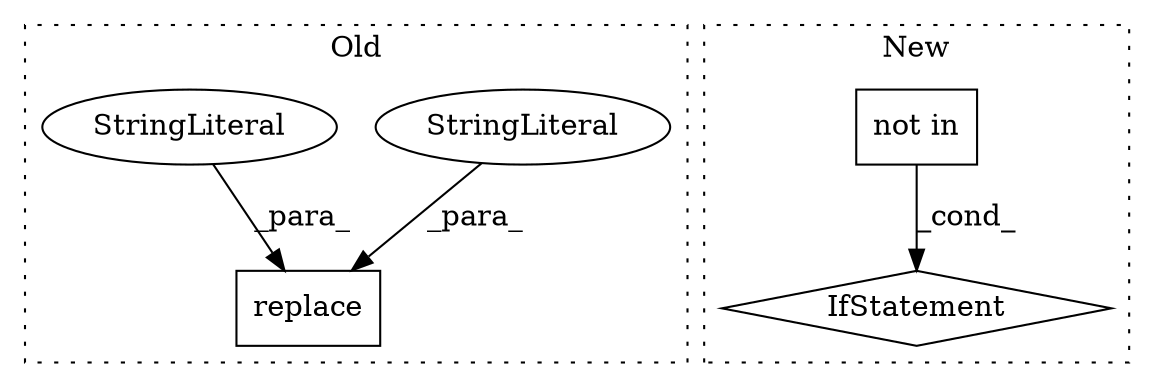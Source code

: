 digraph G {
subgraph cluster0 {
1 [label="replace" a="32" s="7531,7549" l="8,1" shape="box"];
3 [label="StringLiteral" a="45" s="7539" l="7" shape="ellipse"];
5 [label="StringLiteral" a="45" s="7547" l="2" shape="ellipse"];
label = "Old";
style="dotted";
}
subgraph cluster1 {
2 [label="not in" a="108" s="6609" l="30" shape="box"];
4 [label="IfStatement" a="25" s="6640" l="3" shape="diamond"];
label = "New";
style="dotted";
}
2 -> 4 [label="_cond_"];
3 -> 1 [label="_para_"];
5 -> 1 [label="_para_"];
}